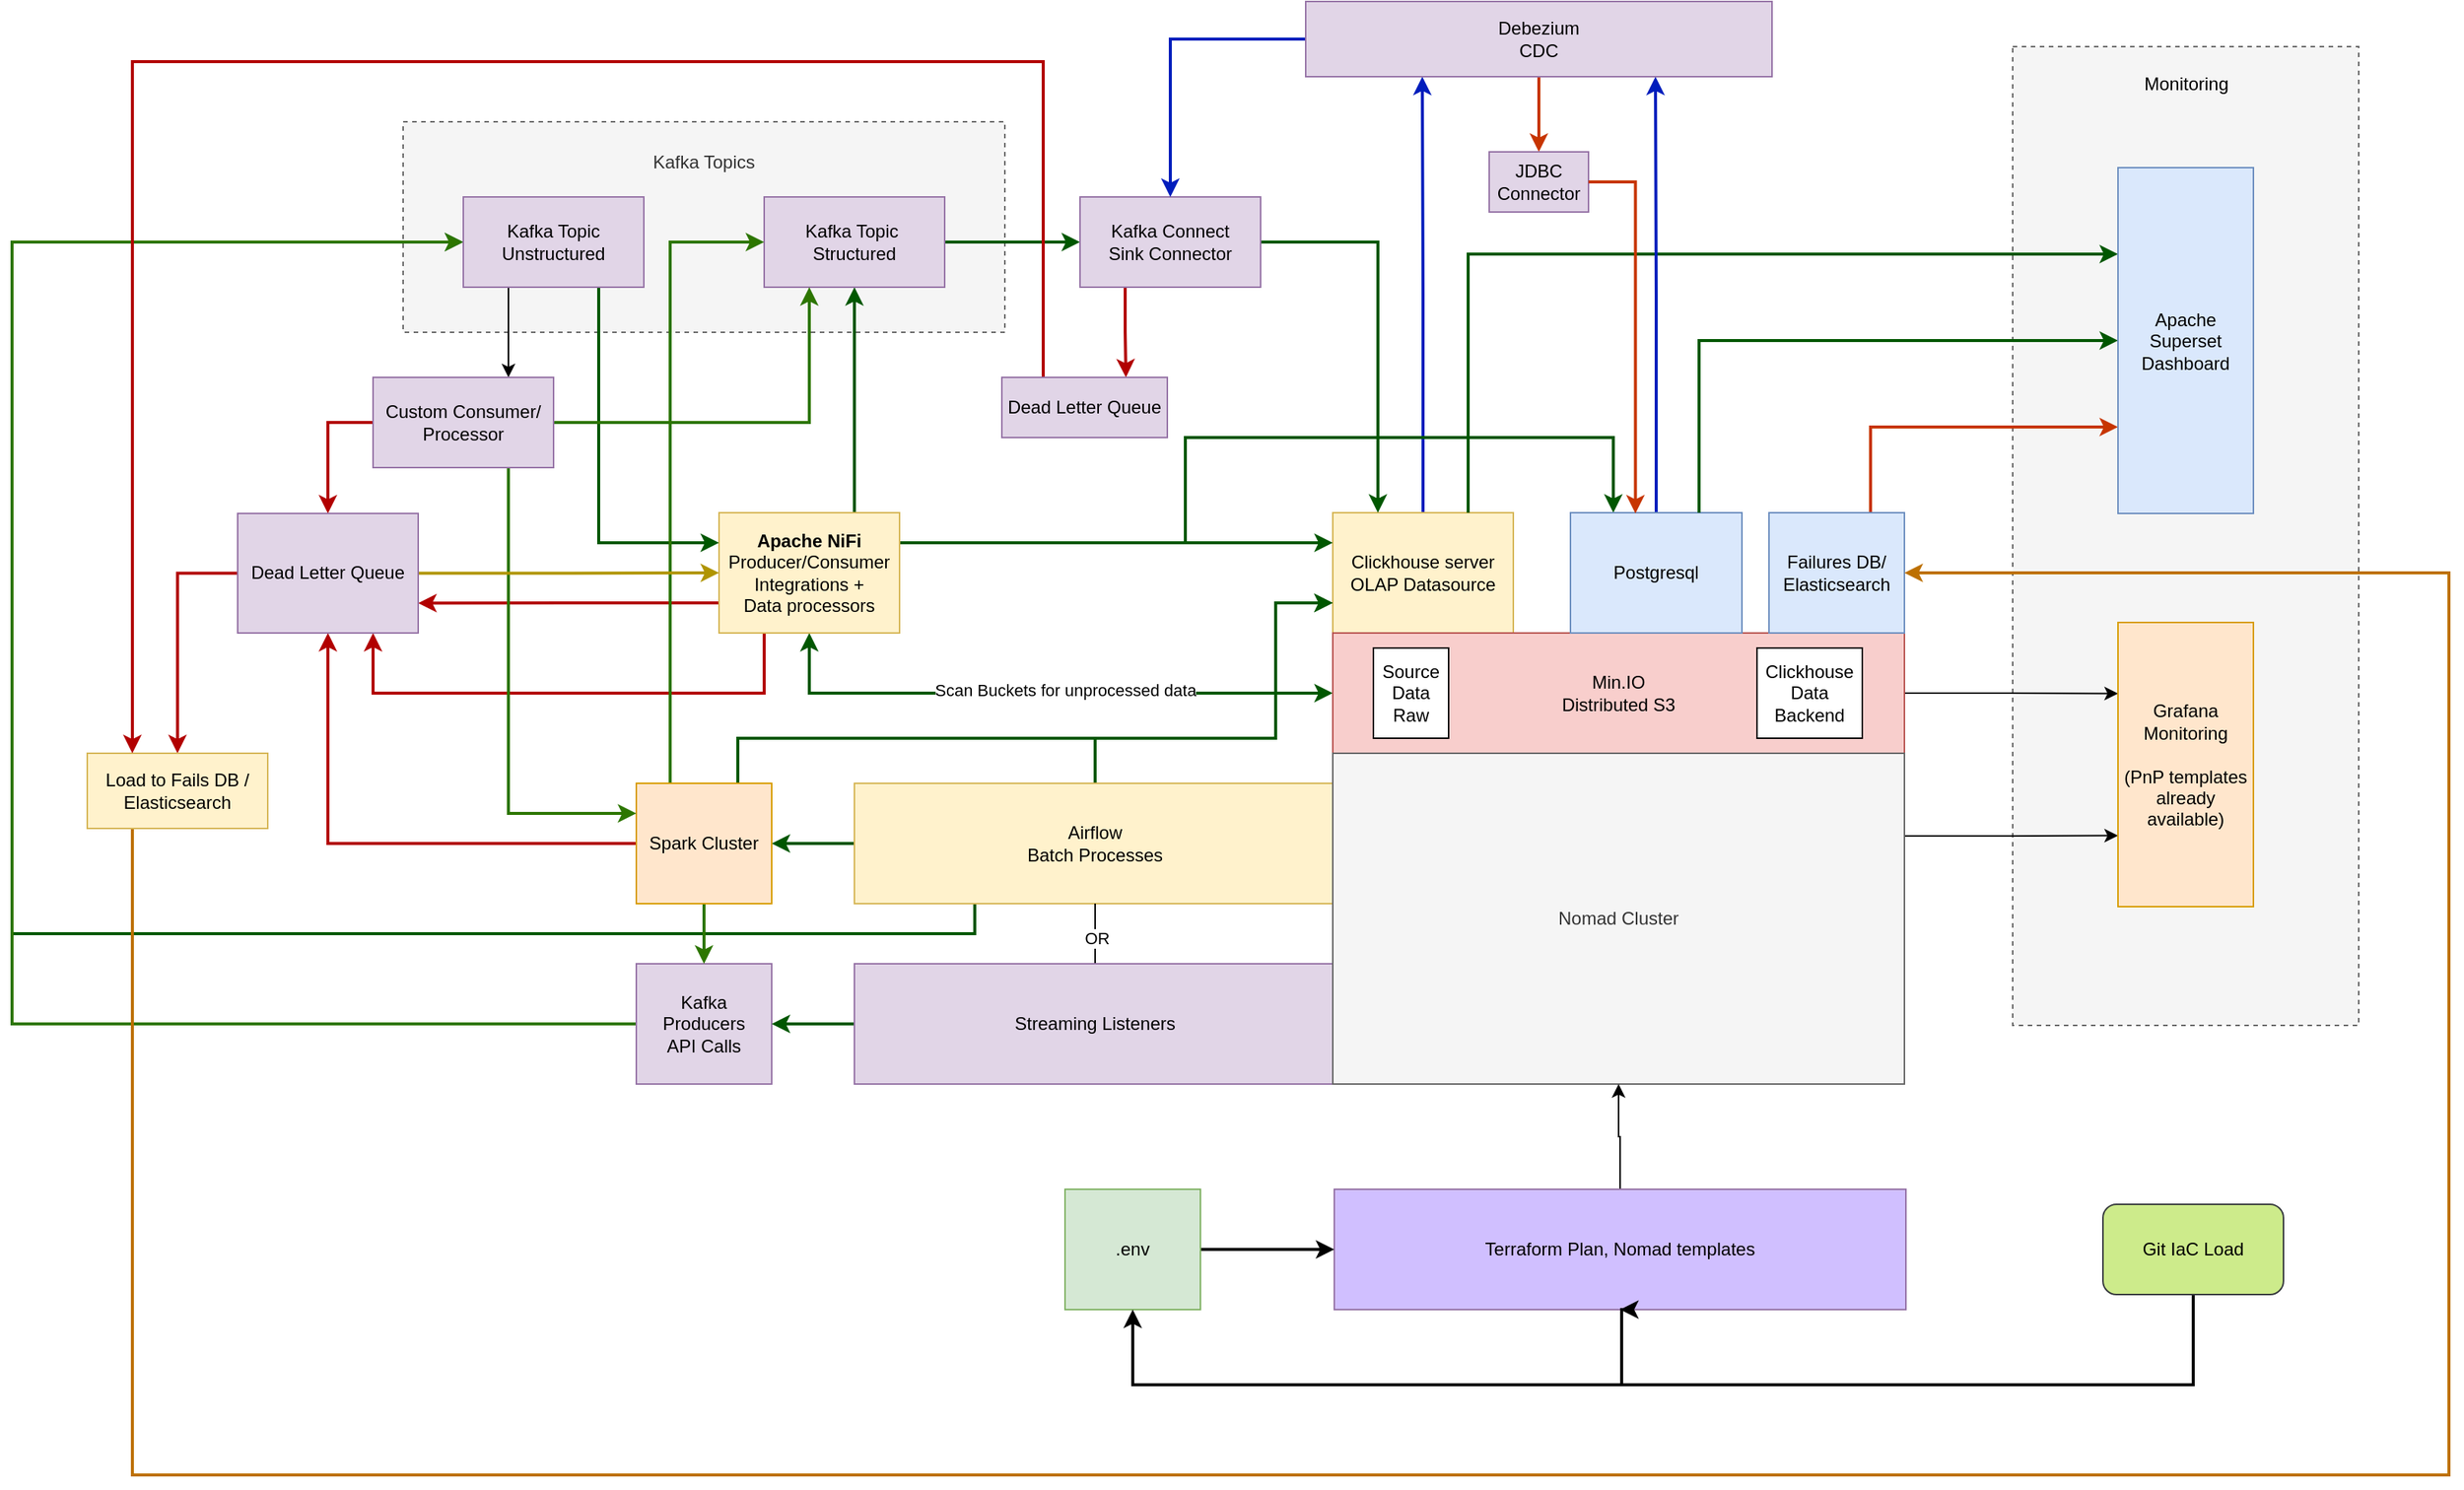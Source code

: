 <mxfile version="24.7.8">
  <diagram name="Page-1" id="XsUpKN5bkYY6bdaOg-o0">
    <mxGraphModel dx="2043" dy="1152" grid="1" gridSize="10" guides="1" tooltips="1" connect="1" arrows="1" fold="1" page="1" pageScale="1" pageWidth="850" pageHeight="1100" math="0" shadow="0">
      <root>
        <mxCell id="0" />
        <mxCell id="1" parent="0" />
        <mxCell id="nGha60mv0Qd7mVLdAGni-47" value="&lt;div&gt;Monitoring&lt;/div&gt;&lt;div&gt;&lt;br&gt;&lt;/div&gt;&lt;div&gt;&lt;br&gt;&lt;/div&gt;&lt;div&gt;&lt;br&gt;&lt;/div&gt;&lt;div&gt;&lt;br&gt;&lt;/div&gt;&lt;div&gt;&lt;br&gt;&lt;/div&gt;" style="rounded=0;whiteSpace=wrap;html=1;dashed=1;fillColor=#f5f5f5;fontColor=#333333;strokeColor=#666666;" parent="1" vertex="1">
          <mxGeometry x="790" y="90" width="230" height="651" as="geometry" />
        </mxCell>
        <mxCell id="Wbn5nG5s3XOXVzn4nIWE-1" value="Kafka Topics&lt;div&gt;&lt;br&gt;&lt;/div&gt;&lt;div&gt;&lt;br&gt;&lt;/div&gt;&lt;div&gt;&lt;br&gt;&lt;/div&gt;&lt;div&gt;&lt;br&gt;&lt;/div&gt;&lt;div&gt;&lt;br&gt;&lt;/div&gt;&lt;div&gt;&lt;br&gt;&lt;/div&gt;" style="rounded=0;whiteSpace=wrap;html=1;dashed=1;fillColor=#f5f5f5;fontColor=#333333;strokeColor=#666666;" parent="1" vertex="1">
          <mxGeometry x="-280" y="140" width="400" height="140" as="geometry" />
        </mxCell>
        <mxCell id="nGha60mv0Qd7mVLdAGni-30" style="edgeStyle=orthogonalEdgeStyle;rounded=0;orthogonalLoop=1;jettySize=auto;html=1;exitX=0.5;exitY=0;exitDx=0;exitDy=0;entryX=0.25;entryY=1;entryDx=0;entryDy=0;fillColor=#0050ef;strokeColor=#001DBC;strokeWidth=2;" parent="1" source="AOcJWjodGGVIR-0718zk-2" target="nGha60mv0Qd7mVLdAGni-26" edge="1">
          <mxGeometry relative="1" as="geometry" />
        </mxCell>
        <mxCell id="AOcJWjodGGVIR-0718zk-2" value="Clickhouse server&lt;div&gt;OLAP Datasource&lt;/div&gt;" style="rounded=0;whiteSpace=wrap;html=1;fillColor=#fff2cc;strokeColor=#d6b656;" parent="1" vertex="1">
          <mxGeometry x="338" y="400" width="120" height="80" as="geometry" />
        </mxCell>
        <mxCell id="AOcJWjodGGVIR-0718zk-3" style="edgeStyle=orthogonalEdgeStyle;rounded=0;orthogonalLoop=1;jettySize=auto;html=1;exitX=0;exitY=0.5;exitDx=0;exitDy=0;entryX=0.5;entryY=1;entryDx=0;entryDy=0;fillColor=#008a00;strokeColor=#005700;strokeWidth=2;startArrow=classic;startFill=1;" parent="1" source="AOcJWjodGGVIR-0718zk-5" target="AOcJWjodGGVIR-0718zk-17" edge="1">
          <mxGeometry relative="1" as="geometry" />
        </mxCell>
        <mxCell id="AOcJWjodGGVIR-0718zk-4" value="Scan Buckets for unprocessed data" style="edgeLabel;html=1;align=center;verticalAlign=middle;resizable=0;points=[];" parent="AOcJWjodGGVIR-0718zk-3" vertex="1" connectable="0">
          <mxGeometry x="-0.081" y="-2" relative="1" as="geometry">
            <mxPoint as="offset" />
          </mxGeometry>
        </mxCell>
        <mxCell id="nGha60mv0Qd7mVLdAGni-15" style="edgeStyle=orthogonalEdgeStyle;rounded=0;orthogonalLoop=1;jettySize=auto;html=1;exitX=1;exitY=0.5;exitDx=0;exitDy=0;entryX=0;entryY=0.25;entryDx=0;entryDy=0;" parent="1" source="AOcJWjodGGVIR-0718zk-5" target="nGha60mv0Qd7mVLdAGni-13" edge="1">
          <mxGeometry relative="1" as="geometry" />
        </mxCell>
        <mxCell id="AOcJWjodGGVIR-0718zk-5" value="Min.IO&lt;div&gt;Distributed S3&lt;/div&gt;" style="rounded=0;whiteSpace=wrap;html=1;fillColor=#f8cecc;strokeColor=#b85450;" parent="1" vertex="1">
          <mxGeometry x="338" y="480" width="380" height="80" as="geometry" />
        </mxCell>
        <mxCell id="AOcJWjodGGVIR-0718zk-9" value="Source Data Raw" style="rounded=0;whiteSpace=wrap;html=1;" parent="1" vertex="1">
          <mxGeometry x="365" y="490" width="50" height="60" as="geometry" />
        </mxCell>
        <mxCell id="nGha60mv0Qd7mVLdAGni-3" style="edgeStyle=orthogonalEdgeStyle;rounded=0;orthogonalLoop=1;jettySize=auto;html=1;exitX=0.5;exitY=0;exitDx=0;exitDy=0;entryX=0;entryY=0.75;entryDx=0;entryDy=0;fillColor=#008a00;strokeColor=#005700;strokeWidth=2;" parent="1" source="AOcJWjodGGVIR-0718zk-10" target="AOcJWjodGGVIR-0718zk-2" edge="1">
          <mxGeometry relative="1" as="geometry">
            <Array as="points">
              <mxPoint x="180" y="550" />
              <mxPoint x="300" y="550" />
              <mxPoint x="300" y="460" />
            </Array>
          </mxGeometry>
        </mxCell>
        <mxCell id="nGha60mv0Qd7mVLdAGni-37" style="edgeStyle=orthogonalEdgeStyle;rounded=0;orthogonalLoop=1;jettySize=auto;html=1;exitX=0;exitY=0.5;exitDx=0;exitDy=0;entryX=1;entryY=0.5;entryDx=0;entryDy=0;fillColor=#008a00;strokeColor=#005700;strokeWidth=2;" parent="1" source="AOcJWjodGGVIR-0718zk-10" target="nGha60mv0Qd7mVLdAGni-1" edge="1">
          <mxGeometry relative="1" as="geometry" />
        </mxCell>
        <mxCell id="nGha60mv0Qd7mVLdAGni-42" style="edgeStyle=orthogonalEdgeStyle;rounded=0;orthogonalLoop=1;jettySize=auto;html=1;exitX=0.25;exitY=1;exitDx=0;exitDy=0;entryX=0;entryY=0.5;entryDx=0;entryDy=0;fillColor=#008a00;strokeColor=#005700;strokeWidth=2;" parent="1" source="AOcJWjodGGVIR-0718zk-10" target="AOcJWjodGGVIR-0718zk-37" edge="1">
          <mxGeometry relative="1" as="geometry">
            <Array as="points">
              <mxPoint x="100" y="680" />
              <mxPoint x="-540" y="680" />
              <mxPoint x="-540" y="220" />
            </Array>
          </mxGeometry>
        </mxCell>
        <mxCell id="AOcJWjodGGVIR-0718zk-10" value="Airflow&lt;div&gt;Batch Processes&lt;/div&gt;" style="rounded=0;whiteSpace=wrap;html=1;fillColor=#fff2cc;strokeColor=#d6b656;" parent="1" vertex="1">
          <mxGeometry x="20" y="580" width="320" height="80" as="geometry" />
        </mxCell>
        <mxCell id="AOcJWjodGGVIR-0718zk-47" style="edgeStyle=orthogonalEdgeStyle;rounded=0;orthogonalLoop=1;jettySize=auto;html=1;exitX=0;exitY=0.5;exitDx=0;exitDy=0;entryX=0;entryY=0.5;entryDx=0;entryDy=0;fillColor=#60a917;strokeColor=#2D7600;strokeWidth=2;" parent="1" source="AOcJWjodGGVIR-0718zk-14" target="AOcJWjodGGVIR-0718zk-37" edge="1">
          <mxGeometry relative="1" as="geometry">
            <Array as="points">
              <mxPoint x="-540" y="740" />
              <mxPoint x="-540" y="220" />
            </Array>
          </mxGeometry>
        </mxCell>
        <mxCell id="AOcJWjodGGVIR-0718zk-14" value="Kafka Producers&lt;div&gt;API Calls&lt;/div&gt;" style="rounded=0;whiteSpace=wrap;html=1;fillColor=#e1d5e7;strokeColor=#9673a6;" parent="1" vertex="1">
          <mxGeometry x="-125" y="700" width="90" height="80" as="geometry" />
        </mxCell>
        <mxCell id="AOcJWjodGGVIR-0718zk-15" style="edgeStyle=orthogonalEdgeStyle;rounded=0;orthogonalLoop=1;jettySize=auto;html=1;exitX=1;exitY=0.25;exitDx=0;exitDy=0;entryX=0;entryY=0.25;entryDx=0;entryDy=0;fillColor=#008a00;strokeColor=#005700;strokeWidth=2;" parent="1" source="AOcJWjodGGVIR-0718zk-17" target="AOcJWjodGGVIR-0718zk-2" edge="1">
          <mxGeometry relative="1" as="geometry">
            <mxPoint x="260" y="280" as="targetPoint" />
            <mxPoint x="80" y="280" as="sourcePoint" />
          </mxGeometry>
        </mxCell>
        <mxCell id="AOcJWjodGGVIR-0718zk-41" style="edgeStyle=orthogonalEdgeStyle;rounded=0;orthogonalLoop=1;jettySize=auto;html=1;exitX=0.75;exitY=0;exitDx=0;exitDy=0;fillColor=#008a00;strokeColor=#005700;strokeWidth=2;" parent="1" source="AOcJWjodGGVIR-0718zk-17" target="AOcJWjodGGVIR-0718zk-40" edge="1">
          <mxGeometry relative="1" as="geometry">
            <mxPoint x="20" y="240" as="sourcePoint" />
          </mxGeometry>
        </mxCell>
        <mxCell id="nGha60mv0Qd7mVLdAGni-19" style="edgeStyle=orthogonalEdgeStyle;rounded=0;orthogonalLoop=1;jettySize=auto;html=1;exitX=0.25;exitY=1;exitDx=0;exitDy=0;entryX=0.75;entryY=1;entryDx=0;entryDy=0;fillColor=#e51400;strokeColor=#B20000;strokeWidth=2;" parent="1" source="AOcJWjodGGVIR-0718zk-17" target="nGha60mv0Qd7mVLdAGni-8" edge="1">
          <mxGeometry relative="1" as="geometry">
            <Array as="points">
              <mxPoint x="-40" y="520" />
              <mxPoint x="-300" y="520" />
            </Array>
          </mxGeometry>
        </mxCell>
        <mxCell id="nGha60mv0Qd7mVLdAGni-23" style="edgeStyle=orthogonalEdgeStyle;rounded=0;orthogonalLoop=1;jettySize=auto;html=1;exitX=1;exitY=0.25;exitDx=0;exitDy=0;entryX=0.25;entryY=0;entryDx=0;entryDy=0;fillColor=#008a00;strokeColor=#005700;strokeWidth=2;" parent="1" source="AOcJWjodGGVIR-0718zk-17" target="AOcJWjodGGVIR-0718zk-54" edge="1">
          <mxGeometry relative="1" as="geometry">
            <Array as="points">
              <mxPoint x="240" y="420" />
              <mxPoint x="240" y="350" />
              <mxPoint x="525" y="350" />
            </Array>
          </mxGeometry>
        </mxCell>
        <mxCell id="nGha60mv0Qd7mVLdAGni-41" style="edgeStyle=orthogonalEdgeStyle;rounded=0;orthogonalLoop=1;jettySize=auto;html=1;exitX=0;exitY=0.75;exitDx=0;exitDy=0;entryX=1;entryY=0.75;entryDx=0;entryDy=0;fillColor=#e51400;strokeColor=#B20000;strokeWidth=2;" parent="1" source="AOcJWjodGGVIR-0718zk-17" target="nGha60mv0Qd7mVLdAGni-8" edge="1">
          <mxGeometry relative="1" as="geometry" />
        </mxCell>
        <mxCell id="AOcJWjodGGVIR-0718zk-17" value="&lt;b&gt;Apache NiFi&lt;/b&gt;&lt;div&gt;Producer/Consumer Integrations +&lt;/div&gt;&lt;div&gt;Data processors&lt;/div&gt;" style="rounded=0;whiteSpace=wrap;html=1;fillColor=#fff2cc;strokeColor=#d6b656;" parent="1" vertex="1">
          <mxGeometry x="-70" y="400" width="120" height="80" as="geometry" />
        </mxCell>
        <mxCell id="AOcJWjodGGVIR-0718zk-18" style="edgeStyle=orthogonalEdgeStyle;rounded=0;orthogonalLoop=1;jettySize=auto;html=1;exitX=0.75;exitY=0;exitDx=0;exitDy=0;entryX=0;entryY=0.25;entryDx=0;entryDy=0;fillColor=#008a00;strokeColor=#005700;strokeWidth=2;" parent="1" source="AOcJWjodGGVIR-0718zk-2" target="nGha60mv0Qd7mVLdAGni-46" edge="1">
          <mxGeometry relative="1" as="geometry">
            <mxPoint x="398" y="100" as="targetPoint" />
          </mxGeometry>
        </mxCell>
        <mxCell id="AOcJWjodGGVIR-0718zk-39" style="edgeStyle=orthogonalEdgeStyle;rounded=0;orthogonalLoop=1;jettySize=auto;html=1;exitX=0.75;exitY=1;exitDx=0;exitDy=0;entryX=0;entryY=0.25;entryDx=0;entryDy=0;fillColor=#008a00;strokeColor=#005700;strokeWidth=2;" parent="1" source="AOcJWjodGGVIR-0718zk-37" target="AOcJWjodGGVIR-0718zk-17" edge="1">
          <mxGeometry relative="1" as="geometry">
            <mxPoint x="-40" y="280" as="targetPoint" />
            <Array as="points">
              <mxPoint x="-150" y="420" />
            </Array>
          </mxGeometry>
        </mxCell>
        <mxCell id="nGha60mv0Qd7mVLdAGni-22" style="edgeStyle=orthogonalEdgeStyle;rounded=0;orthogonalLoop=1;jettySize=auto;html=1;exitX=0.25;exitY=1;exitDx=0;exitDy=0;entryX=0.75;entryY=0;entryDx=0;entryDy=0;" parent="1" source="AOcJWjodGGVIR-0718zk-37" target="nGha60mv0Qd7mVLdAGni-6" edge="1">
          <mxGeometry relative="1" as="geometry" />
        </mxCell>
        <mxCell id="AOcJWjodGGVIR-0718zk-37" value="Kafka Topic&lt;div&gt;Unstructured&lt;/div&gt;" style="rounded=0;whiteSpace=wrap;html=1;fillColor=#e1d5e7;strokeColor=#9673a6;" parent="1" vertex="1">
          <mxGeometry x="-240" y="190" width="120" height="60" as="geometry" />
        </mxCell>
        <mxCell id="AOcJWjodGGVIR-0718zk-43" style="edgeStyle=orthogonalEdgeStyle;rounded=0;orthogonalLoop=1;jettySize=auto;html=1;exitX=1;exitY=0.5;exitDx=0;exitDy=0;entryX=0;entryY=0.5;entryDx=0;entryDy=0;fillColor=#008a00;strokeColor=#005700;strokeWidth=2;" parent="1" source="AOcJWjodGGVIR-0718zk-40" target="AOcJWjodGGVIR-0718zk-42" edge="1">
          <mxGeometry relative="1" as="geometry" />
        </mxCell>
        <mxCell id="AOcJWjodGGVIR-0718zk-40" value="Kafka Topic&amp;nbsp;&lt;div&gt;Structured&lt;/div&gt;" style="rounded=0;whiteSpace=wrap;html=1;fillColor=#e1d5e7;strokeColor=#9673a6;" parent="1" vertex="1">
          <mxGeometry x="-40" y="190" width="120" height="60" as="geometry" />
        </mxCell>
        <mxCell id="AOcJWjodGGVIR-0718zk-44" style="edgeStyle=orthogonalEdgeStyle;rounded=0;orthogonalLoop=1;jettySize=auto;html=1;exitX=1;exitY=0.5;exitDx=0;exitDy=0;entryX=0.25;entryY=0;entryDx=0;entryDy=0;fillColor=#008a00;strokeColor=#005700;strokeWidth=2;" parent="1" source="AOcJWjodGGVIR-0718zk-42" target="AOcJWjodGGVIR-0718zk-2" edge="1">
          <mxGeometry relative="1" as="geometry">
            <mxPoint x="290" y="240" as="targetPoint" />
          </mxGeometry>
        </mxCell>
        <mxCell id="1FrqdJkMgdcmLIF0fQUy-5" style="edgeStyle=orthogonalEdgeStyle;rounded=0;orthogonalLoop=1;jettySize=auto;html=1;exitX=0.25;exitY=1;exitDx=0;exitDy=0;entryX=0.75;entryY=0;entryDx=0;entryDy=0;fillColor=#e51400;strokeColor=#B20000;strokeWidth=2;" edge="1" parent="1" source="AOcJWjodGGVIR-0718zk-42" target="1FrqdJkMgdcmLIF0fQUy-3">
          <mxGeometry relative="1" as="geometry" />
        </mxCell>
        <mxCell id="AOcJWjodGGVIR-0718zk-42" value="Kafka Connect&lt;div&gt;Sink Connector&lt;/div&gt;" style="rounded=0;whiteSpace=wrap;html=1;fillColor=#e1d5e7;strokeColor=#9673a6;" parent="1" vertex="1">
          <mxGeometry x="170" y="190" width="120" height="60" as="geometry" />
        </mxCell>
        <mxCell id="AOcJWjodGGVIR-0718zk-51" value="" style="edgeStyle=orthogonalEdgeStyle;rounded=0;orthogonalLoop=1;jettySize=auto;html=1;endArrow=none;endFill=0;" parent="1" source="AOcJWjodGGVIR-0718zk-50" target="AOcJWjodGGVIR-0718zk-10" edge="1">
          <mxGeometry relative="1" as="geometry" />
        </mxCell>
        <mxCell id="AOcJWjodGGVIR-0718zk-52" value="OR" style="edgeLabel;html=1;align=center;verticalAlign=middle;resizable=0;points=[];" parent="AOcJWjodGGVIR-0718zk-51" vertex="1" connectable="0">
          <mxGeometry x="-0.148" y="-1" relative="1" as="geometry">
            <mxPoint as="offset" />
          </mxGeometry>
        </mxCell>
        <mxCell id="nGha60mv0Qd7mVLdAGni-36" style="edgeStyle=orthogonalEdgeStyle;rounded=0;orthogonalLoop=1;jettySize=auto;html=1;exitX=0;exitY=0.5;exitDx=0;exitDy=0;entryX=1;entryY=0.5;entryDx=0;entryDy=0;fillColor=#008a00;strokeColor=#005700;strokeWidth=2;" parent="1" source="AOcJWjodGGVIR-0718zk-50" target="AOcJWjodGGVIR-0718zk-14" edge="1">
          <mxGeometry relative="1" as="geometry" />
        </mxCell>
        <mxCell id="AOcJWjodGGVIR-0718zk-50" value="Streaming Listeners" style="rounded=0;whiteSpace=wrap;html=1;fillColor=#e1d5e7;strokeColor=#9673a6;" parent="1" vertex="1">
          <mxGeometry x="20" y="700" width="320" height="80" as="geometry" />
        </mxCell>
        <mxCell id="nGha60mv0Qd7mVLdAGni-14" style="edgeStyle=orthogonalEdgeStyle;rounded=0;orthogonalLoop=1;jettySize=auto;html=1;exitX=1;exitY=0.25;exitDx=0;exitDy=0;entryX=0;entryY=0.75;entryDx=0;entryDy=0;" parent="1" source="AOcJWjodGGVIR-0718zk-53" target="nGha60mv0Qd7mVLdAGni-13" edge="1">
          <mxGeometry relative="1" as="geometry" />
        </mxCell>
        <mxCell id="AOcJWjodGGVIR-0718zk-53" value="Nomad Cluster" style="rounded=0;whiteSpace=wrap;html=1;fillColor=#f5f5f5;fontColor=#333333;strokeColor=#666666;" parent="1" vertex="1">
          <mxGeometry x="338" y="560" width="380" height="220" as="geometry" />
        </mxCell>
        <mxCell id="nGha60mv0Qd7mVLdAGni-27" style="edgeStyle=orthogonalEdgeStyle;rounded=0;orthogonalLoop=1;jettySize=auto;html=1;exitX=0.5;exitY=0;exitDx=0;exitDy=0;entryX=0.75;entryY=1;entryDx=0;entryDy=0;fillColor=#0050ef;strokeColor=#001DBC;strokeWidth=2;" parent="1" source="AOcJWjodGGVIR-0718zk-54" target="nGha60mv0Qd7mVLdAGni-26" edge="1">
          <mxGeometry relative="1" as="geometry" />
        </mxCell>
        <mxCell id="AOcJWjodGGVIR-0718zk-54" value="&lt;div&gt;Postgresql&lt;/div&gt;" style="rounded=0;whiteSpace=wrap;html=1;fillColor=#dae8fc;strokeColor=#6c8ebf;" parent="1" vertex="1">
          <mxGeometry x="496" y="400" width="114" height="80" as="geometry" />
        </mxCell>
        <mxCell id="AOcJWjodGGVIR-0718zk-57" value="Clickhouse&lt;div&gt;Data Backend&lt;/div&gt;" style="rounded=0;whiteSpace=wrap;html=1;" parent="1" vertex="1">
          <mxGeometry x="620" y="490" width="70" height="60" as="geometry" />
        </mxCell>
        <mxCell id="nGha60mv0Qd7mVLdAGni-2" style="edgeStyle=orthogonalEdgeStyle;rounded=0;orthogonalLoop=1;jettySize=auto;html=1;exitX=0.75;exitY=0;exitDx=0;exitDy=0;entryX=0;entryY=0.75;entryDx=0;entryDy=0;fillColor=#008a00;strokeColor=#005700;strokeWidth=2;" parent="1" source="nGha60mv0Qd7mVLdAGni-1" target="AOcJWjodGGVIR-0718zk-2" edge="1">
          <mxGeometry relative="1" as="geometry">
            <Array as="points">
              <mxPoint x="-58" y="550" />
              <mxPoint x="300" y="550" />
              <mxPoint x="300" y="460" />
            </Array>
          </mxGeometry>
        </mxCell>
        <mxCell id="nGha60mv0Qd7mVLdAGni-11" style="edgeStyle=orthogonalEdgeStyle;rounded=0;orthogonalLoop=1;jettySize=auto;html=1;exitX=0;exitY=0.5;exitDx=0;exitDy=0;entryX=0.5;entryY=1;entryDx=0;entryDy=0;fillColor=#e51400;strokeColor=#B20000;strokeWidth=2;" parent="1" source="nGha60mv0Qd7mVLdAGni-1" target="nGha60mv0Qd7mVLdAGni-8" edge="1">
          <mxGeometry relative="1" as="geometry" />
        </mxCell>
        <mxCell id="nGha60mv0Qd7mVLdAGni-35" style="edgeStyle=orthogonalEdgeStyle;rounded=0;orthogonalLoop=1;jettySize=auto;html=1;exitX=0.5;exitY=1;exitDx=0;exitDy=0;entryX=0.5;entryY=0;entryDx=0;entryDy=0;fillColor=#60a917;strokeColor=#2D7600;strokeWidth=2;" parent="1" source="nGha60mv0Qd7mVLdAGni-1" target="AOcJWjodGGVIR-0718zk-14" edge="1">
          <mxGeometry relative="1" as="geometry" />
        </mxCell>
        <mxCell id="1FrqdJkMgdcmLIF0fQUy-2" style="edgeStyle=orthogonalEdgeStyle;rounded=0;orthogonalLoop=1;jettySize=auto;html=1;exitX=0.25;exitY=0;exitDx=0;exitDy=0;entryX=0;entryY=0.5;entryDx=0;entryDy=0;fillColor=#60a917;strokeColor=#2D7600;strokeWidth=2;" edge="1" parent="1" source="nGha60mv0Qd7mVLdAGni-1" target="AOcJWjodGGVIR-0718zk-40">
          <mxGeometry relative="1" as="geometry" />
        </mxCell>
        <mxCell id="nGha60mv0Qd7mVLdAGni-1" value="Spark Cluster" style="rounded=0;whiteSpace=wrap;html=1;fillColor=#ffe6cc;strokeColor=#d79b00;" parent="1" vertex="1">
          <mxGeometry x="-125" y="580" width="90" height="80" as="geometry" />
        </mxCell>
        <mxCell id="nGha60mv0Qd7mVLdAGni-5" style="edgeStyle=orthogonalEdgeStyle;rounded=0;orthogonalLoop=1;jettySize=auto;html=1;exitX=0.5;exitY=0;exitDx=0;exitDy=0;entryX=0.5;entryY=1;entryDx=0;entryDy=0;" parent="1" source="nGha60mv0Qd7mVLdAGni-4" target="AOcJWjodGGVIR-0718zk-53" edge="1">
          <mxGeometry relative="1" as="geometry" />
        </mxCell>
        <mxCell id="nGha60mv0Qd7mVLdAGni-4" value="Terraform Plan, Nomad templates" style="rounded=0;whiteSpace=wrap;html=1;fillColor=#D0BFFF;strokeColor=#9673a6;" parent="1" vertex="1">
          <mxGeometry x="339" y="850" width="380" height="80" as="geometry" />
        </mxCell>
        <mxCell id="nGha60mv0Qd7mVLdAGni-39" style="edgeStyle=orthogonalEdgeStyle;rounded=0;orthogonalLoop=1;jettySize=auto;html=1;exitX=0.75;exitY=1;exitDx=0;exitDy=0;entryX=0;entryY=0.25;entryDx=0;entryDy=0;fillColor=#60a917;strokeColor=#2D7600;strokeWidth=2;" parent="1" source="nGha60mv0Qd7mVLdAGni-6" target="nGha60mv0Qd7mVLdAGni-1" edge="1">
          <mxGeometry relative="1" as="geometry" />
        </mxCell>
        <mxCell id="nGha60mv0Qd7mVLdAGni-40" style="edgeStyle=orthogonalEdgeStyle;rounded=0;orthogonalLoop=1;jettySize=auto;html=1;exitX=0;exitY=0.5;exitDx=0;exitDy=0;entryX=0.5;entryY=0;entryDx=0;entryDy=0;fillColor=#e51400;strokeColor=#B20000;strokeWidth=2;" parent="1" source="nGha60mv0Qd7mVLdAGni-6" target="nGha60mv0Qd7mVLdAGni-8" edge="1">
          <mxGeometry relative="1" as="geometry" />
        </mxCell>
        <mxCell id="1FrqdJkMgdcmLIF0fQUy-1" style="edgeStyle=orthogonalEdgeStyle;rounded=0;orthogonalLoop=1;jettySize=auto;html=1;exitX=1;exitY=0.5;exitDx=0;exitDy=0;entryX=0.25;entryY=1;entryDx=0;entryDy=0;strokeWidth=2;fillColor=#60a917;strokeColor=#2D7600;" edge="1" parent="1" source="nGha60mv0Qd7mVLdAGni-6" target="AOcJWjodGGVIR-0718zk-40">
          <mxGeometry relative="1" as="geometry" />
        </mxCell>
        <mxCell id="nGha60mv0Qd7mVLdAGni-6" value="Custom Consumer/&lt;div&gt;Processor&lt;/div&gt;" style="rounded=0;whiteSpace=wrap;html=1;fillColor=#e1d5e7;strokeColor=#9673a6;" parent="1" vertex="1">
          <mxGeometry x="-300" y="310" width="120" height="60" as="geometry" />
        </mxCell>
        <mxCell id="nGha60mv0Qd7mVLdAGni-10" style="edgeStyle=orthogonalEdgeStyle;rounded=0;orthogonalLoop=1;jettySize=auto;html=1;exitX=1;exitY=0.5;exitDx=0;exitDy=0;entryX=0;entryY=0.5;entryDx=0;entryDy=0;fillColor=#e3c800;strokeColor=#B09500;strokeWidth=2;" parent="1" source="nGha60mv0Qd7mVLdAGni-8" target="AOcJWjodGGVIR-0718zk-17" edge="1">
          <mxGeometry relative="1" as="geometry" />
        </mxCell>
        <mxCell id="nGha60mv0Qd7mVLdAGni-38" style="edgeStyle=orthogonalEdgeStyle;rounded=0;orthogonalLoop=1;jettySize=auto;html=1;exitX=0;exitY=0.5;exitDx=0;exitDy=0;fillColor=#e51400;strokeColor=#B20000;strokeWidth=2;" parent="1" source="nGha60mv0Qd7mVLdAGni-8" target="nGha60mv0Qd7mVLdAGni-21" edge="1">
          <mxGeometry relative="1" as="geometry" />
        </mxCell>
        <mxCell id="nGha60mv0Qd7mVLdAGni-8" value="Dead Letter Queue" style="rounded=0;whiteSpace=wrap;html=1;fillColor=#e1d5e7;strokeColor=#9673a6;" parent="1" vertex="1">
          <mxGeometry x="-390" y="400.5" width="120" height="79.5" as="geometry" />
        </mxCell>
        <mxCell id="nGha60mv0Qd7mVLdAGni-13" value="Grafana Monitoring&lt;div&gt;&lt;br&gt;&lt;/div&gt;&lt;div&gt;(PnP templates already available)&lt;/div&gt;" style="rounded=0;whiteSpace=wrap;html=1;fillColor=#ffe6cc;strokeColor=#d79b00;" parent="1" vertex="1">
          <mxGeometry x="860" y="473" width="90" height="189" as="geometry" />
        </mxCell>
        <mxCell id="nGha60mv0Qd7mVLdAGni-17" style="edgeStyle=orthogonalEdgeStyle;rounded=0;orthogonalLoop=1;jettySize=auto;html=1;entryX=0;entryY=0.5;entryDx=0;entryDy=0;strokeWidth=2;" parent="1" source="nGha60mv0Qd7mVLdAGni-16" target="nGha60mv0Qd7mVLdAGni-4" edge="1">
          <mxGeometry relative="1" as="geometry" />
        </mxCell>
        <mxCell id="nGha60mv0Qd7mVLdAGni-16" value="&lt;font style=&quot;font-size: 12px;&quot;&gt;.env&lt;/font&gt;" style="rounded=0;whiteSpace=wrap;html=1;fillColor=#d5e8d4;strokeColor=#82b366;" parent="1" vertex="1">
          <mxGeometry x="160" y="850" width="90" height="80" as="geometry" />
        </mxCell>
        <mxCell id="nGha60mv0Qd7mVLdAGni-25" style="edgeStyle=orthogonalEdgeStyle;rounded=0;orthogonalLoop=1;jettySize=auto;html=1;exitX=0.75;exitY=0;exitDx=0;exitDy=0;entryX=0;entryY=0.75;entryDx=0;entryDy=0;fillColor=#fa6800;strokeColor=#C73500;strokeWidth=2;" parent="1" source="nGha60mv0Qd7mVLdAGni-18" target="nGha60mv0Qd7mVLdAGni-46" edge="1">
          <mxGeometry relative="1" as="geometry" />
        </mxCell>
        <mxCell id="nGha60mv0Qd7mVLdAGni-18" value="&lt;div&gt;Failures DB/&lt;/div&gt;&lt;div&gt;Elasticsearch&lt;/div&gt;" style="rounded=0;whiteSpace=wrap;html=1;fillColor=#dae8fc;strokeColor=#6c8ebf;" parent="1" vertex="1">
          <mxGeometry x="628" y="400" width="90" height="80" as="geometry" />
        </mxCell>
        <mxCell id="nGha60mv0Qd7mVLdAGni-24" style="edgeStyle=orthogonalEdgeStyle;rounded=0;orthogonalLoop=1;jettySize=auto;html=1;exitX=0.25;exitY=1;exitDx=0;exitDy=0;entryX=1;entryY=0.5;entryDx=0;entryDy=0;fillColor=#f0a30a;strokeColor=#BD7000;strokeWidth=2;" parent="1" source="nGha60mv0Qd7mVLdAGni-21" target="nGha60mv0Qd7mVLdAGni-18" edge="1">
          <mxGeometry relative="1" as="geometry">
            <Array as="points">
              <mxPoint x="-460" y="1040" />
              <mxPoint x="1080" y="1040" />
              <mxPoint x="1080" y="440" />
            </Array>
          </mxGeometry>
        </mxCell>
        <mxCell id="nGha60mv0Qd7mVLdAGni-21" value="Load to Fails DB /&lt;div&gt;Elasticsearch&lt;/div&gt;" style="rounded=0;whiteSpace=wrap;html=1;fillColor=#fff2cc;strokeColor=#d6b656;" parent="1" vertex="1">
          <mxGeometry x="-490" y="560" width="120" height="50" as="geometry" />
        </mxCell>
        <mxCell id="nGha60mv0Qd7mVLdAGni-28" style="edgeStyle=orthogonalEdgeStyle;rounded=0;orthogonalLoop=1;jettySize=auto;html=1;exitX=0;exitY=0.5;exitDx=0;exitDy=0;entryX=0.5;entryY=0;entryDx=0;entryDy=0;fillColor=#0050ef;strokeColor=#001DBC;strokeWidth=2;" parent="1" source="nGha60mv0Qd7mVLdAGni-26" target="AOcJWjodGGVIR-0718zk-42" edge="1">
          <mxGeometry relative="1" as="geometry">
            <Array as="points">
              <mxPoint x="230" y="85" />
            </Array>
          </mxGeometry>
        </mxCell>
        <mxCell id="nGha60mv0Qd7mVLdAGni-34" style="edgeStyle=orthogonalEdgeStyle;rounded=0;orthogonalLoop=1;jettySize=auto;html=1;exitX=0.5;exitY=1;exitDx=0;exitDy=0;entryX=0.5;entryY=0;entryDx=0;entryDy=0;fillColor=#fa6800;strokeColor=#C73500;strokeWidth=2;" parent="1" source="nGha60mv0Qd7mVLdAGni-26" target="nGha60mv0Qd7mVLdAGni-31" edge="1">
          <mxGeometry relative="1" as="geometry" />
        </mxCell>
        <mxCell id="nGha60mv0Qd7mVLdAGni-26" value="Debezium&lt;div&gt;CDC&lt;/div&gt;" style="rounded=0;whiteSpace=wrap;html=1;fillColor=#e1d5e7;strokeColor=#9673a6;" parent="1" vertex="1">
          <mxGeometry x="320" y="60" width="310" height="50" as="geometry" />
        </mxCell>
        <mxCell id="nGha60mv0Qd7mVLdAGni-29" style="edgeStyle=orthogonalEdgeStyle;rounded=0;orthogonalLoop=1;jettySize=auto;html=1;exitX=0.75;exitY=0;exitDx=0;exitDy=0;entryX=0;entryY=0.5;entryDx=0;entryDy=0;fillColor=#008a00;strokeColor=#005700;strokeWidth=2;" parent="1" source="AOcJWjodGGVIR-0718zk-54" target="nGha60mv0Qd7mVLdAGni-46" edge="1">
          <mxGeometry relative="1" as="geometry" />
        </mxCell>
        <mxCell id="nGha60mv0Qd7mVLdAGni-31" value="JDBC&lt;div&gt;Connector&lt;/div&gt;" style="rounded=0;whiteSpace=wrap;html=1;fillColor=#e1d5e7;strokeColor=#9673a6;" parent="1" vertex="1">
          <mxGeometry x="442" y="160" width="66" height="40" as="geometry" />
        </mxCell>
        <mxCell id="nGha60mv0Qd7mVLdAGni-32" style="edgeStyle=orthogonalEdgeStyle;rounded=0;orthogonalLoop=1;jettySize=auto;html=1;exitX=1;exitY=0.5;exitDx=0;exitDy=0;entryX=0.379;entryY=0.006;entryDx=0;entryDy=0;entryPerimeter=0;fillColor=#fa6800;strokeColor=#C73500;strokeWidth=2;" parent="1" source="nGha60mv0Qd7mVLdAGni-31" target="AOcJWjodGGVIR-0718zk-54" edge="1">
          <mxGeometry relative="1" as="geometry" />
        </mxCell>
        <mxCell id="nGha60mv0Qd7mVLdAGni-44" style="edgeStyle=orthogonalEdgeStyle;rounded=0;orthogonalLoop=1;jettySize=auto;html=1;exitX=0.5;exitY=1;exitDx=0;exitDy=0;entryX=0.5;entryY=1;entryDx=0;entryDy=0;strokeWidth=2;" parent="1" source="nGha60mv0Qd7mVLdAGni-43" target="nGha60mv0Qd7mVLdAGni-4" edge="1">
          <mxGeometry relative="1" as="geometry">
            <Array as="points">
              <mxPoint x="910" y="980" />
              <mxPoint x="530" y="980" />
            </Array>
          </mxGeometry>
        </mxCell>
        <mxCell id="nGha60mv0Qd7mVLdAGni-45" style="edgeStyle=orthogonalEdgeStyle;rounded=0;orthogonalLoop=1;jettySize=auto;html=1;exitX=0.5;exitY=1;exitDx=0;exitDy=0;entryX=0.5;entryY=1;entryDx=0;entryDy=0;strokeWidth=2;" parent="1" source="nGha60mv0Qd7mVLdAGni-43" target="nGha60mv0Qd7mVLdAGni-16" edge="1">
          <mxGeometry relative="1" as="geometry">
            <Array as="points">
              <mxPoint x="910" y="980" />
              <mxPoint x="205" y="980" />
            </Array>
          </mxGeometry>
        </mxCell>
        <mxCell id="nGha60mv0Qd7mVLdAGni-43" value="Git IaC Load" style="rounded=1;whiteSpace=wrap;html=1;fillColor=#cdeb8b;strokeColor=#36393d;" parent="1" vertex="1">
          <mxGeometry x="850" y="860" width="120" height="60" as="geometry" />
        </mxCell>
        <mxCell id="nGha60mv0Qd7mVLdAGni-46" value="&lt;div&gt;Apache Superset&lt;br&gt;&lt;/div&gt;&lt;div&gt;Dashboard&lt;/div&gt;" style="rounded=0;whiteSpace=wrap;html=1;fillColor=#dae8fc;strokeColor=#6c8ebf;" parent="1" vertex="1">
          <mxGeometry x="860" y="170.5" width="90" height="230" as="geometry" />
        </mxCell>
        <mxCell id="nGha60mv0Qd7mVLdAGni-48" value="Monitoring" style="text;html=1;align=center;verticalAlign=middle;resizable=0;points=[];autosize=1;strokeColor=none;fillColor=none;" parent="1" vertex="1">
          <mxGeometry x="865" y="100" width="80" height="30" as="geometry" />
        </mxCell>
        <mxCell id="1FrqdJkMgdcmLIF0fQUy-9" style="edgeStyle=orthogonalEdgeStyle;rounded=0;orthogonalLoop=1;jettySize=auto;html=1;exitX=0.25;exitY=0;exitDx=0;exitDy=0;entryX=0.25;entryY=0;entryDx=0;entryDy=0;fillColor=#e51400;strokeColor=#B20000;strokeWidth=2;" edge="1" parent="1" source="1FrqdJkMgdcmLIF0fQUy-3" target="nGha60mv0Qd7mVLdAGni-21">
          <mxGeometry relative="1" as="geometry">
            <Array as="points">
              <mxPoint x="146" y="100" />
              <mxPoint x="-460" y="100" />
            </Array>
          </mxGeometry>
        </mxCell>
        <mxCell id="1FrqdJkMgdcmLIF0fQUy-3" value="Dead Letter Queue" style="rounded=0;whiteSpace=wrap;html=1;fillColor=#e1d5e7;strokeColor=#9673a6;" vertex="1" parent="1">
          <mxGeometry x="118" y="310" width="110" height="40" as="geometry" />
        </mxCell>
      </root>
    </mxGraphModel>
  </diagram>
</mxfile>
